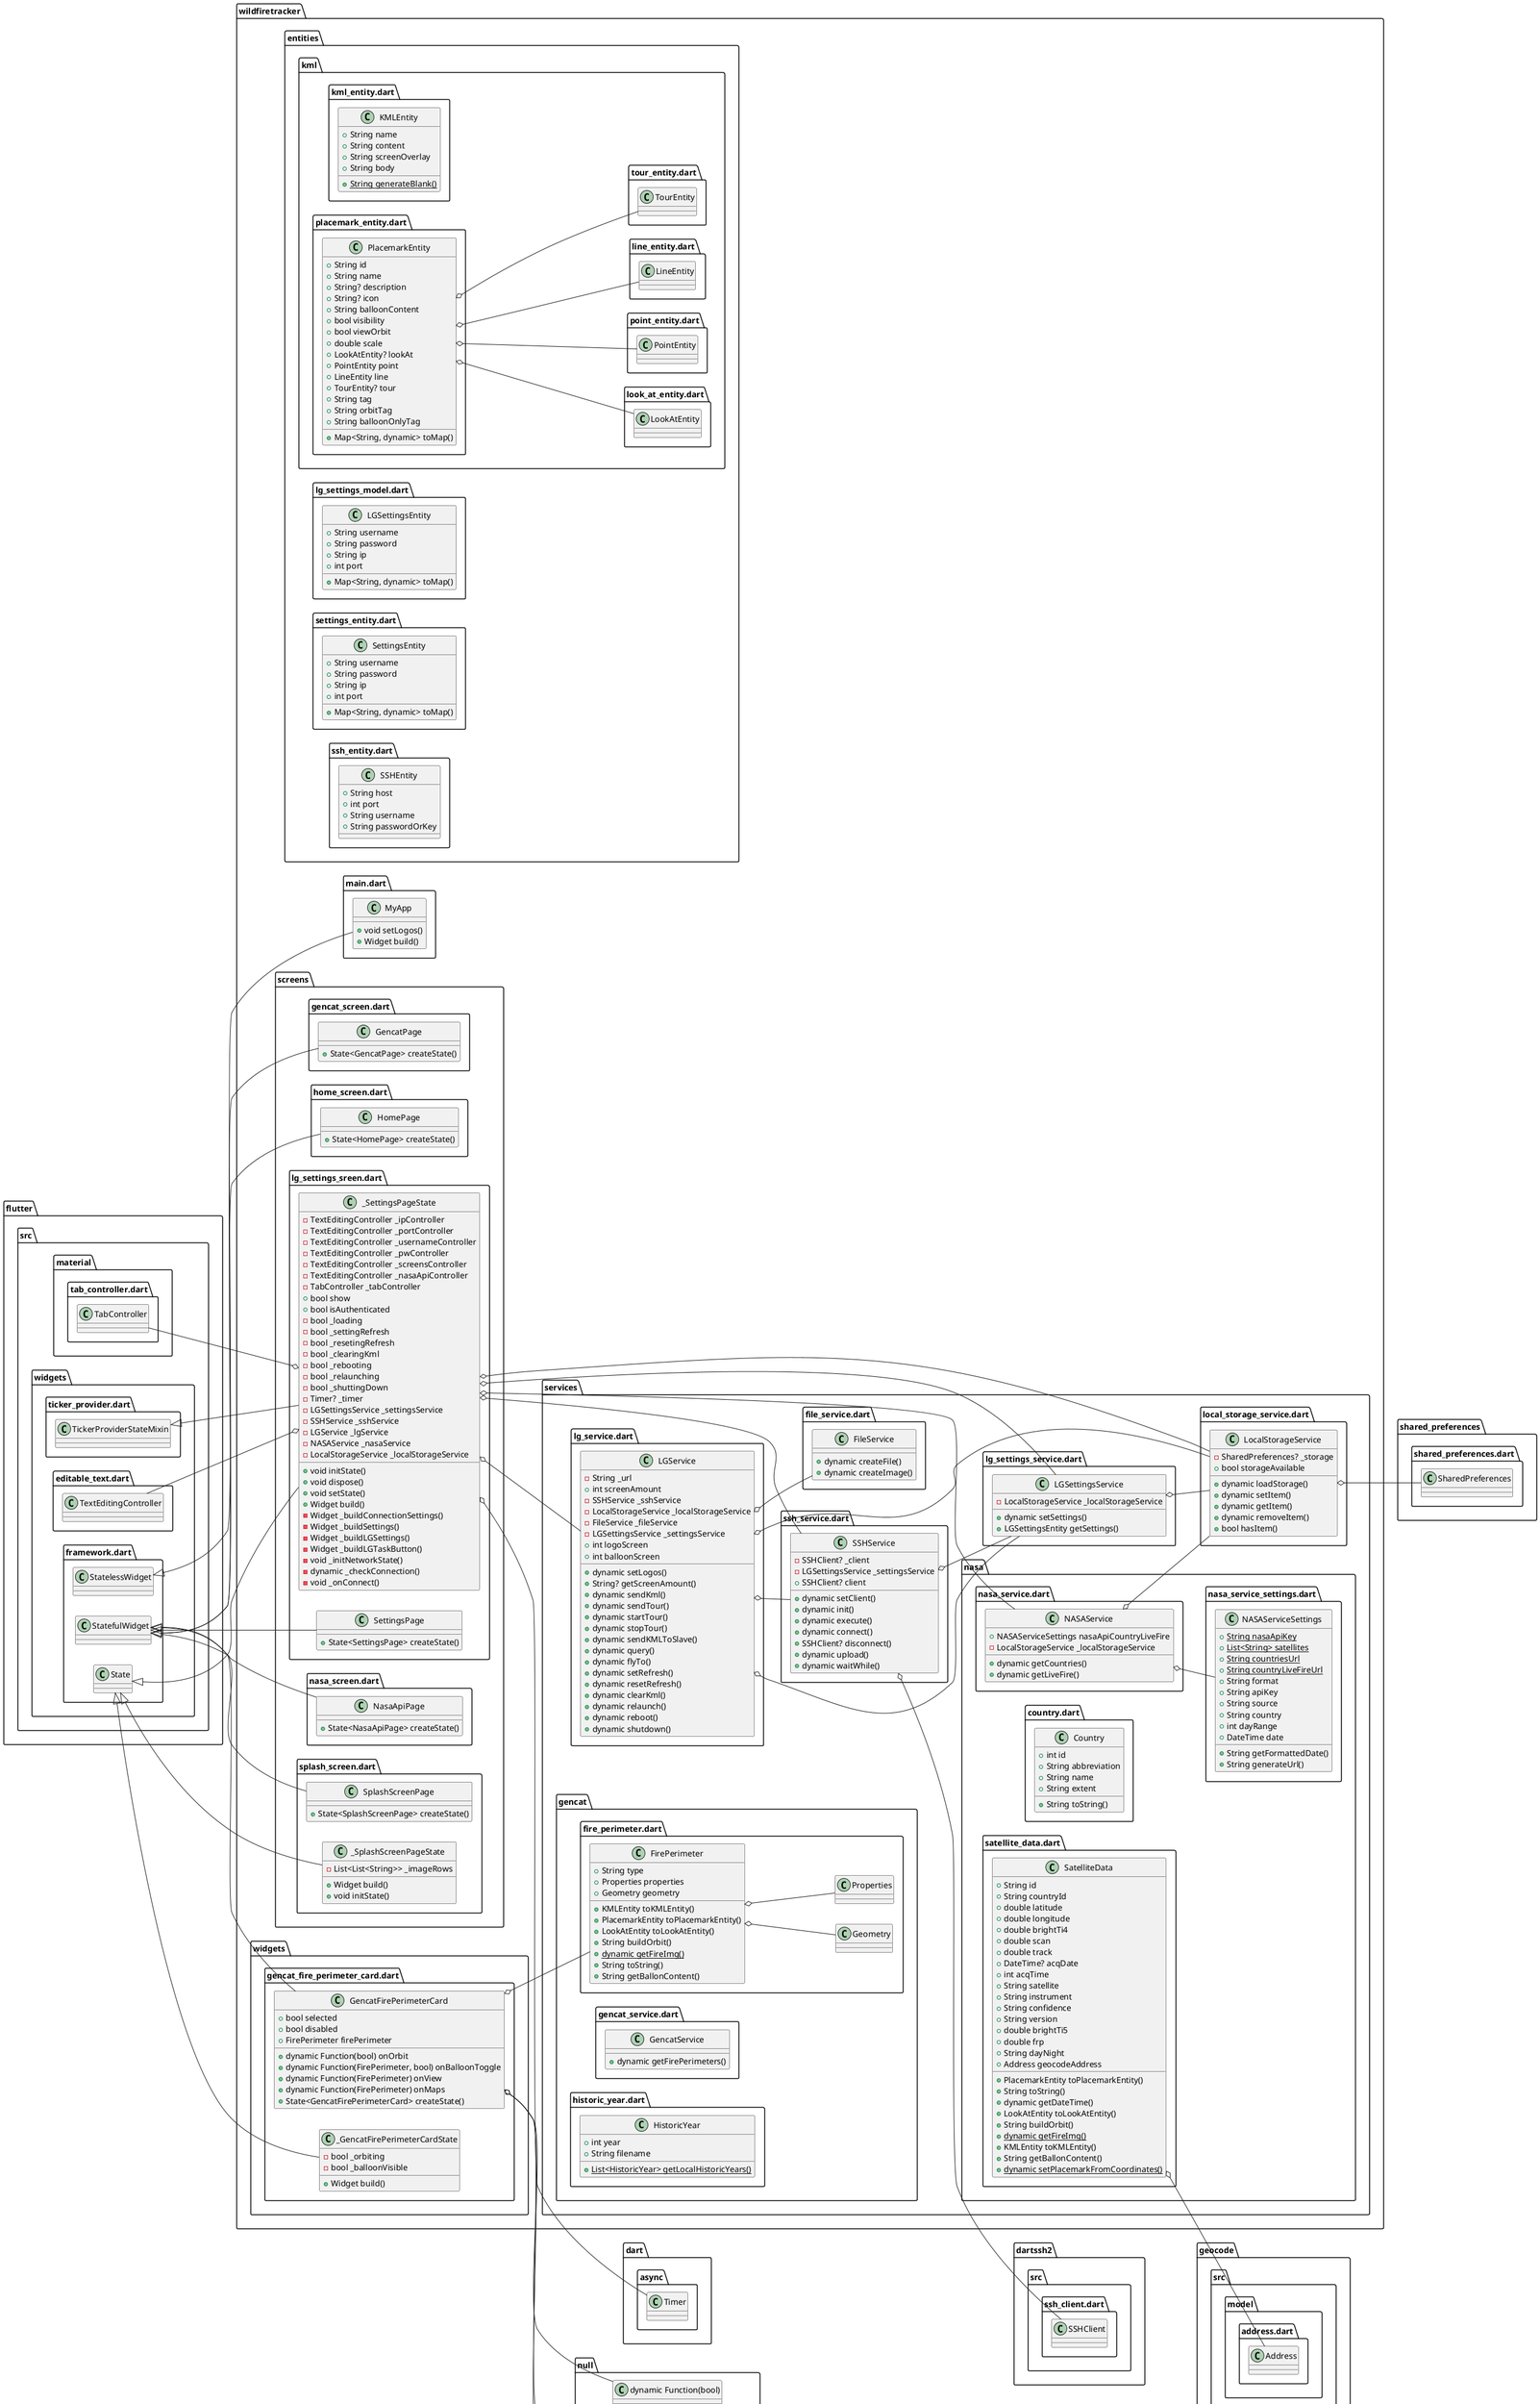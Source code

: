 @startuml
set namespaceSeparator ::
left to right direction


class "wildfiretracker::entities::kml::kml_entity.dart::KMLEntity" {
  +String name
  +String content
  +String screenOverlay
  +String body
  {static} +String generateBlank()
}

class "wildfiretracker::entities::kml::placemark_entity.dart::PlacemarkEntity" {
  +String id
  +String name
  +String? description
  +String? icon
  +String balloonContent
  +bool visibility
  +bool viewOrbit
  +double scale
  +LookAtEntity? lookAt
  +PointEntity point
  +LineEntity line
  +TourEntity? tour
  +String tag
  +String orbitTag
  +String balloonOnlyTag
  +Map<String, dynamic> toMap()
}

"wildfiretracker::entities::kml::placemark_entity.dart::PlacemarkEntity" o-- "wildfiretracker::entities::kml::look_at_entity.dart::LookAtEntity"
"wildfiretracker::entities::kml::placemark_entity.dart::PlacemarkEntity" o-- "wildfiretracker::entities::kml::point_entity.dart::PointEntity"
"wildfiretracker::entities::kml::placemark_entity.dart::PlacemarkEntity" o-- "wildfiretracker::entities::kml::line_entity.dart::LineEntity"
"wildfiretracker::entities::kml::placemark_entity.dart::PlacemarkEntity" o-- "wildfiretracker::entities::kml::tour_entity.dart::TourEntity"

class "wildfiretracker::entities::lg_settings_model.dart::LGSettingsEntity" {
  +String username
  +String password
  +String ip
  +int port
  +Map<String, dynamic> toMap()
}

class "wildfiretracker::entities::settings_entity.dart::SettingsEntity" {
  +String username
  +String password
  +String ip
  +int port
  +Map<String, dynamic> toMap()
}

class "wildfiretracker::entities::ssh_entity.dart::SSHEntity" {
  +String host
  +int port
  +String username
  +String passwordOrKey
}

class "wildfiretracker::main.dart::MyApp" {
  +void setLogos()
  +Widget build()
}

"flutter::src::widgets::framework.dart::StatelessWidget" <|-- "wildfiretracker::main.dart::MyApp"

class "wildfiretracker::screens::gencat_screen.dart::GencatPage" {
  +State<GencatPage> createState()
}

"flutter::src::widgets::framework.dart::StatefulWidget" <|-- "wildfiretracker::screens::gencat_screen.dart::GencatPage"

class "wildfiretracker::screens::home_screen.dart::HomePage" {
  +State<HomePage> createState()
}

"flutter::src::widgets::framework.dart::StatefulWidget" <|-- "wildfiretracker::screens::home_screen.dart::HomePage"

class "wildfiretracker::screens::lg_settings_sreen.dart::SettingsPage" {
  +State<SettingsPage> createState()
}

"flutter::src::widgets::framework.dart::StatefulWidget" <|-- "wildfiretracker::screens::lg_settings_sreen.dart::SettingsPage"

class "wildfiretracker::screens::lg_settings_sreen.dart::_SettingsPageState" {
  -TextEditingController _ipController
  -TextEditingController _portController
  -TextEditingController _usernameController
  -TextEditingController _pwController
  -TextEditingController _screensController
  -TextEditingController _nasaApiController
  -TabController _tabController
  +bool show
  +bool isAuthenticated
  -bool _loading
  -bool _settingRefresh
  -bool _resetingRefresh
  -bool _clearingKml
  -bool _rebooting
  -bool _relaunching
  -bool _shuttingDown
  -Timer? _timer
  -LGSettingsService _settingsService
  -SSHService _sshService
  -LGService _lgService
  -NASAService _nasaService
  -LocalStorageService _localStorageService
  +void initState()
  +void dispose()
  +void setState()
  +Widget build()
  -Widget _buildConnectionSettings()
  -Widget _buildSettings()
  -Widget _buildLGSettings()
  -Widget _buildLGTaskButton()
  -void _initNetworkState()
  -dynamic _checkConnection()
  -void _onConnect()
}

"wildfiretracker::screens::lg_settings_sreen.dart::_SettingsPageState" o-- "flutter::src::widgets::editable_text.dart::TextEditingController"
"wildfiretracker::screens::lg_settings_sreen.dart::_SettingsPageState" o-- "flutter::src::material::tab_controller.dart::TabController"
"wildfiretracker::screens::lg_settings_sreen.dart::_SettingsPageState" o-- "dart::async::Timer"
"wildfiretracker::screens::lg_settings_sreen.dart::_SettingsPageState" o-- "wildfiretracker::services::lg_settings_service.dart::LGSettingsService"
"wildfiretracker::screens::lg_settings_sreen.dart::_SettingsPageState" o-- "wildfiretracker::services::ssh_service.dart::SSHService"
"wildfiretracker::screens::lg_settings_sreen.dart::_SettingsPageState" o-- "wildfiretracker::services::lg_service.dart::LGService"
"wildfiretracker::screens::lg_settings_sreen.dart::_SettingsPageState" o-- "wildfiretracker::services::nasa::nasa_service.dart::NASAService"
"wildfiretracker::screens::lg_settings_sreen.dart::_SettingsPageState" o-- "wildfiretracker::services::local_storage_service.dart::LocalStorageService"
"flutter::src::widgets::framework.dart::State" <|-- "wildfiretracker::screens::lg_settings_sreen.dart::_SettingsPageState"
"flutter::src::widgets::ticker_provider.dart::TickerProviderStateMixin" <|-- "wildfiretracker::screens::lg_settings_sreen.dart::_SettingsPageState"

class "wildfiretracker::screens::nasa_screen.dart::NasaApiPage" {
  +State<NasaApiPage> createState()
}

"flutter::src::widgets::framework.dart::StatefulWidget" <|-- "wildfiretracker::screens::nasa_screen.dart::NasaApiPage"

class "wildfiretracker::screens::splash_screen.dart::SplashScreenPage" {
  +State<SplashScreenPage> createState()
}

"flutter::src::widgets::framework.dart::StatefulWidget" <|-- "wildfiretracker::screens::splash_screen.dart::SplashScreenPage"

class "wildfiretracker::screens::splash_screen.dart::_SplashScreenPageState" {
  -List<List<String>> _imageRows
  +Widget build()
  +void initState()
}

"flutter::src::widgets::framework.dart::State" <|-- "wildfiretracker::screens::splash_screen.dart::_SplashScreenPageState"

class "wildfiretracker::services::file_service.dart::FileService" {
  +dynamic createFile()
  +dynamic createImage()
}

class "wildfiretracker::services::gencat::fire_perimeter.dart::FirePerimeter" {
  +String type
  +Properties properties
  +Geometry geometry
  +KMLEntity toKMLEntity()
  +PlacemarkEntity toPlacemarkEntity()
  +LookAtEntity toLookAtEntity()
  +String buildOrbit()
  {static} +dynamic getFireImg()
  +String toString()
  +String getBallonContent()
}

"wildfiretracker::services::gencat::fire_perimeter.dart::FirePerimeter" o-- "wildfiretracker::services::gencat::fire_perimeter.dart::Properties"
"wildfiretracker::services::gencat::fire_perimeter.dart::FirePerimeter" o-- "wildfiretracker::services::gencat::fire_perimeter.dart::Geometry"

class "wildfiretracker::services::gencat::gencat_service.dart::GencatService" {
  +dynamic getFirePerimeters()
}

class "wildfiretracker::services::gencat::historic_year.dart::HistoricYear" {
  +int year
  +String filename
  {static} +List<HistoricYear> getLocalHistoricYears()
}

class "wildfiretracker::services::lg_service.dart::LGService" {
  -String _url
  +int screenAmount
  -SSHService _sshService
  -LocalStorageService _localStorageService
  -FileService _fileService
  -LGSettingsService _settingsService
  +int logoScreen
  +int balloonScreen
  +dynamic setLogos()
  +String? getScreenAmount()
  +dynamic sendKml()
  +dynamic sendTour()
  +dynamic startTour()
  +dynamic stopTour()
  +dynamic sendKMLToSlave()
  +dynamic query()
  +dynamic flyTo()
  +dynamic setRefresh()
  +dynamic resetRefresh()
  +dynamic clearKml()
  +dynamic relaunch()
  +dynamic reboot()
  +dynamic shutdown()
}

"wildfiretracker::services::lg_service.dart::LGService" o-- "wildfiretracker::services::ssh_service.dart::SSHService"
"wildfiretracker::services::lg_service.dart::LGService" o-- "wildfiretracker::services::local_storage_service.dart::LocalStorageService"
"wildfiretracker::services::lg_service.dart::LGService" o-- "wildfiretracker::services::file_service.dart::FileService"
"wildfiretracker::services::lg_service.dart::LGService" o-- "wildfiretracker::services::lg_settings_service.dart::LGSettingsService"

class "wildfiretracker::services::lg_settings_service.dart::LGSettingsService" {
  -LocalStorageService _localStorageService
  +dynamic setSettings()
  +LGSettingsEntity getSettings()
}

"wildfiretracker::services::lg_settings_service.dart::LGSettingsService" o-- "wildfiretracker::services::local_storage_service.dart::LocalStorageService"

class "wildfiretracker::services::local_storage_service.dart::LocalStorageService" {
  -SharedPreferences? _storage
  +bool storageAvailable
  +dynamic loadStorage()
  +dynamic setItem()
  +dynamic getItem()
  +dynamic removeItem()
  +bool hasItem()
}

"wildfiretracker::services::local_storage_service.dart::LocalStorageService" o-- "shared_preferences::shared_preferences.dart::SharedPreferences"

class "wildfiretracker::services::nasa::country.dart::Country" {
  +int id
  +String abbreviation
  +String name
  +String extent
  +String toString()
}

class "wildfiretracker::services::nasa::nasa_service.dart::NASAService" {
  +NASAServiceSettings nasaApiCountryLiveFire
  -LocalStorageService _localStorageService
  +dynamic getCountries()
  +dynamic getLiveFire()
}

"wildfiretracker::services::nasa::nasa_service.dart::NASAService" o-- "wildfiretracker::services::nasa::nasa_service_settings.dart::NASAServiceSettings"
"wildfiretracker::services::nasa::nasa_service.dart::NASAService" o-- "wildfiretracker::services::local_storage_service.dart::LocalStorageService"

class "wildfiretracker::services::nasa::nasa_service_settings.dart::NASAServiceSettings" {
  {static} +String nasaApiKey
  {static} +List<String> satellites
  {static} +String countriesUrl
  {static} +String countryLiveFireUrl
  +String format
  +String apiKey
  +String source
  +String country
  +int dayRange
  +DateTime date
  +String getFormattedDate()
  +String generateUrl()
}

class "wildfiretracker::services::nasa::satellite_data.dart::SatelliteData" {
  +String id
  +String countryId
  +double latitude
  +double longitude
  +double brightTi4
  +double scan
  +double track
  +DateTime? acqDate
  +int acqTime
  +String satellite
  +String instrument
  +String confidence
  +String version
  +double brightTi5
  +double frp
  +String dayNight
  +Address geocodeAddress
  +PlacemarkEntity toPlacemarkEntity()
  +String toString()
  +dynamic getDateTime()
  +LookAtEntity toLookAtEntity()
  +String buildOrbit()
  {static} +dynamic getFireImg()
  +KMLEntity toKMLEntity()
  +String getBallonContent()
  {static} +dynamic setPlacemarkFromCoordinates()
}

"wildfiretracker::services::nasa::satellite_data.dart::SatelliteData" o-- "geocode::src::model::address.dart::Address"

class "wildfiretracker::services::ssh_service.dart::SSHService" {
  -SSHClient? _client
  -LGSettingsService _settingsService
  +SSHClient? client
  +dynamic setClient()
  +dynamic init()
  +dynamic execute()
  +dynamic connect()
  +SSHClient? disconnect()
  +dynamic upload()
  +dynamic waitWhile()
}

"wildfiretracker::services::ssh_service.dart::SSHService" o-- "dartssh2::src::ssh_client.dart::SSHClient"
"wildfiretracker::services::ssh_service.dart::SSHService" o-- "wildfiretracker::services::lg_settings_service.dart::LGSettingsService"

class "wildfiretracker::widgets::gencat_fire_perimeter_card.dart::GencatFirePerimeterCard" {
  +bool selected
  +bool disabled
  +FirePerimeter firePerimeter
  +dynamic Function(bool) onOrbit
  +dynamic Function(FirePerimeter, bool) onBalloonToggle
  +dynamic Function(FirePerimeter) onView
  +dynamic Function(FirePerimeter) onMaps
  +State<GencatFirePerimeterCard> createState()
}

"wildfiretracker::widgets::gencat_fire_perimeter_card.dart::GencatFirePerimeterCard" o-- "wildfiretracker::services::gencat::fire_perimeter.dart::FirePerimeter"
"wildfiretracker::widgets::gencat_fire_perimeter_card.dart::GencatFirePerimeterCard" o-- "null::dynamic Function(bool)"
"wildfiretracker::widgets::gencat_fire_perimeter_card.dart::GencatFirePerimeterCard" o-- "null::dynamic Function(FirePerimeter, bool)"
"wildfiretracker::widgets::gencat_fire_perimeter_card.dart::GencatFirePerimeterCard" o-- "null::dynamic Function(FirePerimeter)"
"flutter::src::widgets::framework.dart::StatefulWidget" <|-- "wildfiretracker::widgets::gencat_fire_perimeter_card.dart::GencatFirePerimeterCard"

class "wildfiretracker::widgets::gencat_fire_perimeter_card.dart::_GencatFirePerimeterCardState" {
  -bool _orbiting
  -bool _balloonVisible
  +Widget build()
}

"flutter::src::widgets::framework.dart::State" <|-- "wildfiretracker::widgets::gencat_fire_perimeter_card.dart::_GencatFirePerimeterCardState"


@enduml
